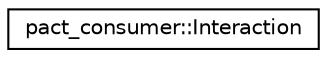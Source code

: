 digraph "Graphical Class Hierarchy"
{
 // LATEX_PDF_SIZE
  edge [fontname="Helvetica",fontsize="10",labelfontname="Helvetica",labelfontsize="10"];
  node [fontname="Helvetica",fontsize="10",shape=record];
  rankdir="LR";
  Node0 [label="pact_consumer::Interaction",height=0.2,width=0.4,color="black", fillcolor="white", style="filled",URL="$classpact__consumer_1_1Interaction.html",tooltip=" "];
}
